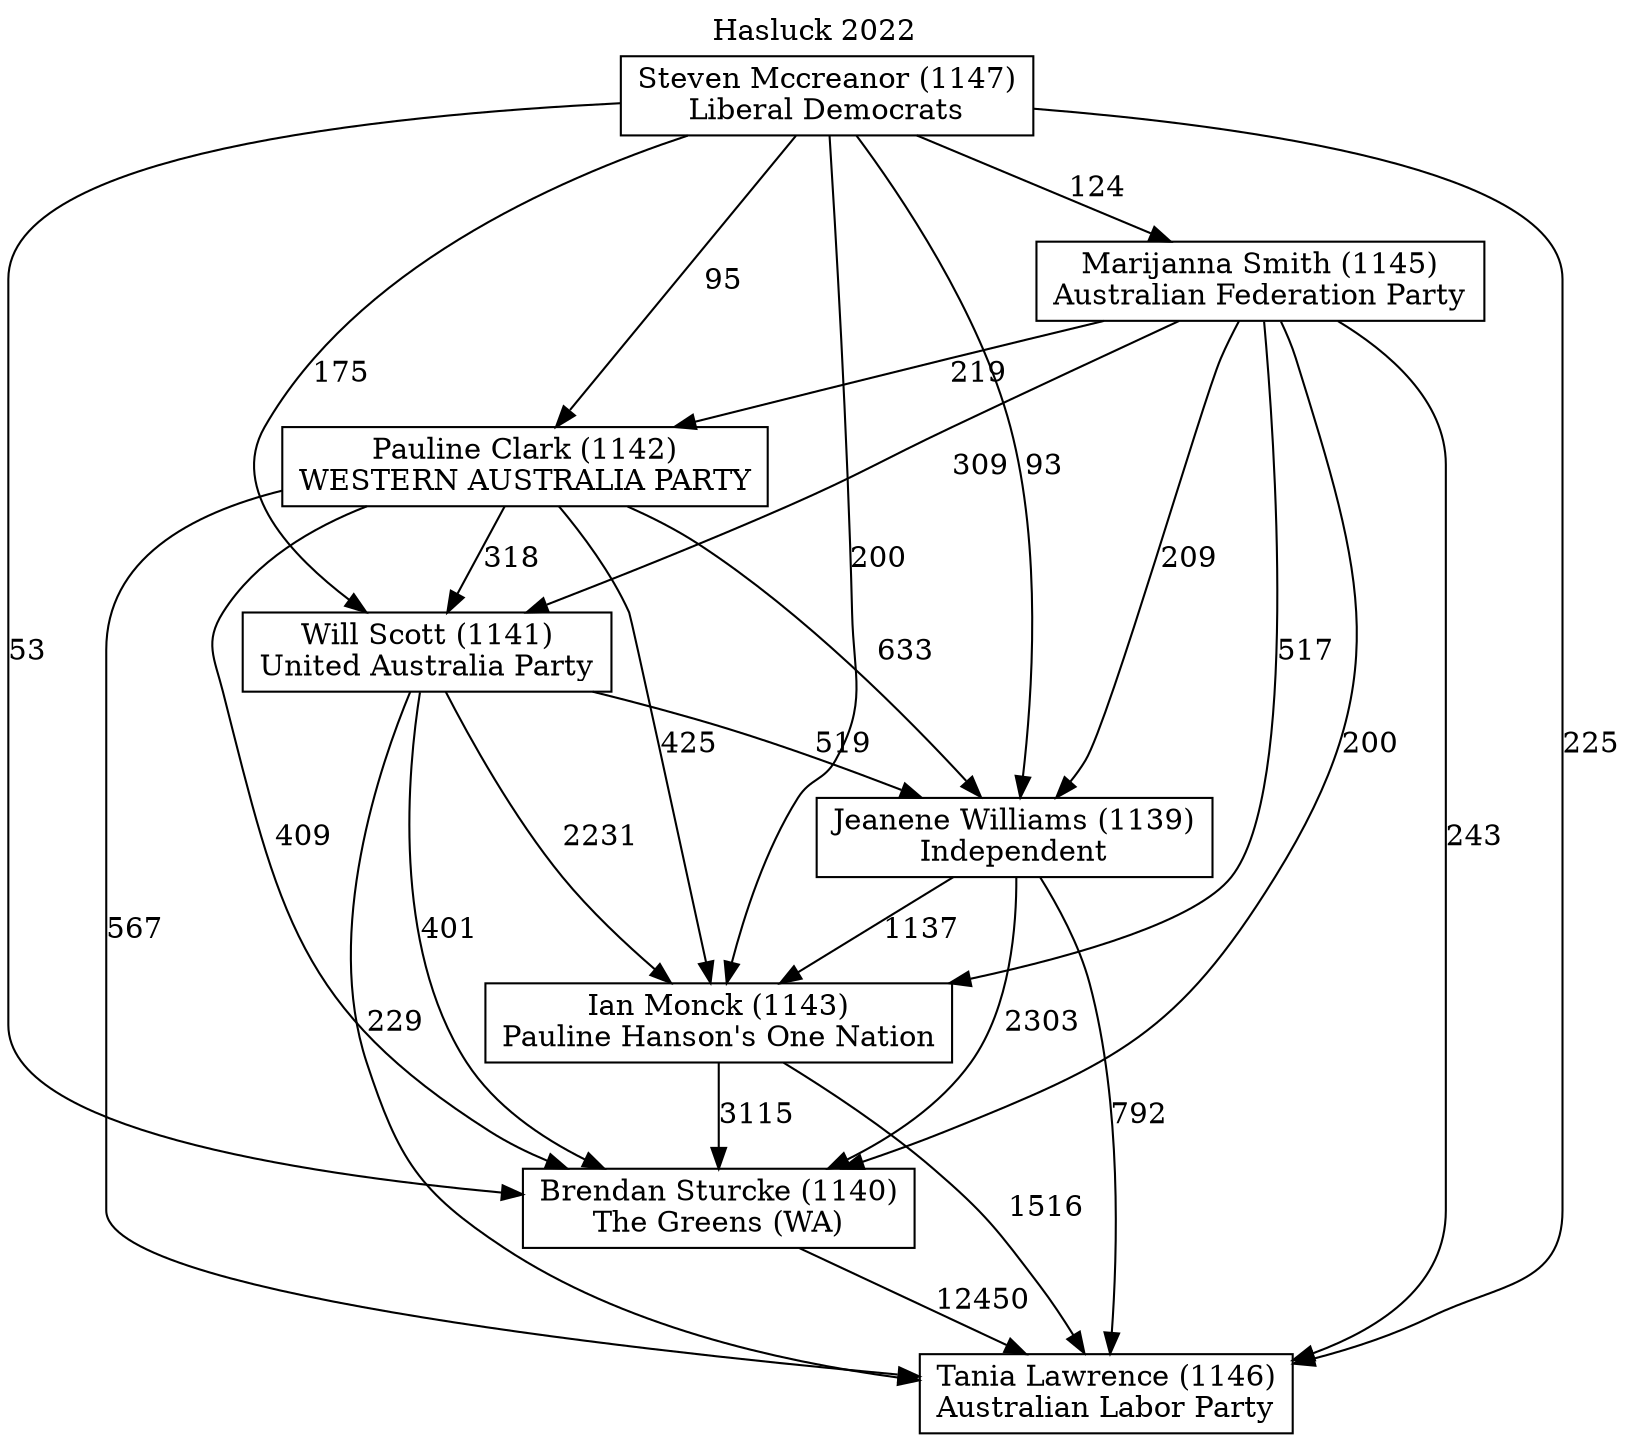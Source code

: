 // House preference flow
digraph "Tania Lawrence (1146)_Hasluck_2022" {
	graph [label="Hasluck 2022" labelloc=t mclimit=10]
	node [shape=box]
	"Will Scott (1141)" [label="Will Scott (1141)
United Australia Party"]
	"Ian Monck (1143)" [label="Ian Monck (1143)
Pauline Hanson's One Nation"]
	"Brendan Sturcke (1140)" [label="Brendan Sturcke (1140)
The Greens (WA)"]
	"Pauline Clark (1142)" [label="Pauline Clark (1142)
WESTERN AUSTRALIA PARTY"]
	"Jeanene Williams (1139)" [label="Jeanene Williams (1139)
Independent"]
	"Tania Lawrence (1146)" [label="Tania Lawrence (1146)
Australian Labor Party"]
	"Marijanna Smith (1145)" [label="Marijanna Smith (1145)
Australian Federation Party"]
	"Steven Mccreanor (1147)" [label="Steven Mccreanor (1147)
Liberal Democrats"]
	"Jeanene Williams (1139)" -> "Tania Lawrence (1146)" [label=792]
	"Pauline Clark (1142)" -> "Tania Lawrence (1146)" [label=567]
	"Marijanna Smith (1145)" -> "Jeanene Williams (1139)" [label=209]
	"Marijanna Smith (1145)" -> "Tania Lawrence (1146)" [label=243]
	"Will Scott (1141)" -> "Ian Monck (1143)" [label=2231]
	"Marijanna Smith (1145)" -> "Pauline Clark (1142)" [label=219]
	"Ian Monck (1143)" -> "Brendan Sturcke (1140)" [label=3115]
	"Steven Mccreanor (1147)" -> "Will Scott (1141)" [label=175]
	"Steven Mccreanor (1147)" -> "Jeanene Williams (1139)" [label=93]
	"Jeanene Williams (1139)" -> "Ian Monck (1143)" [label=1137]
	"Jeanene Williams (1139)" -> "Brendan Sturcke (1140)" [label=2303]
	"Steven Mccreanor (1147)" -> "Ian Monck (1143)" [label=200]
	"Ian Monck (1143)" -> "Tania Lawrence (1146)" [label=1516]
	"Will Scott (1141)" -> "Jeanene Williams (1139)" [label=519]
	"Will Scott (1141)" -> "Brendan Sturcke (1140)" [label=401]
	"Marijanna Smith (1145)" -> "Ian Monck (1143)" [label=517]
	"Steven Mccreanor (1147)" -> "Tania Lawrence (1146)" [label=225]
	"Pauline Clark (1142)" -> "Brendan Sturcke (1140)" [label=409]
	"Steven Mccreanor (1147)" -> "Brendan Sturcke (1140)" [label=53]
	"Pauline Clark (1142)" -> "Ian Monck (1143)" [label=425]
	"Steven Mccreanor (1147)" -> "Marijanna Smith (1145)" [label=124]
	"Marijanna Smith (1145)" -> "Brendan Sturcke (1140)" [label=200]
	"Pauline Clark (1142)" -> "Will Scott (1141)" [label=318]
	"Pauline Clark (1142)" -> "Jeanene Williams (1139)" [label=633]
	"Brendan Sturcke (1140)" -> "Tania Lawrence (1146)" [label=12450]
	"Will Scott (1141)" -> "Tania Lawrence (1146)" [label=229]
	"Marijanna Smith (1145)" -> "Will Scott (1141)" [label=309]
	"Steven Mccreanor (1147)" -> "Pauline Clark (1142)" [label=95]
}
